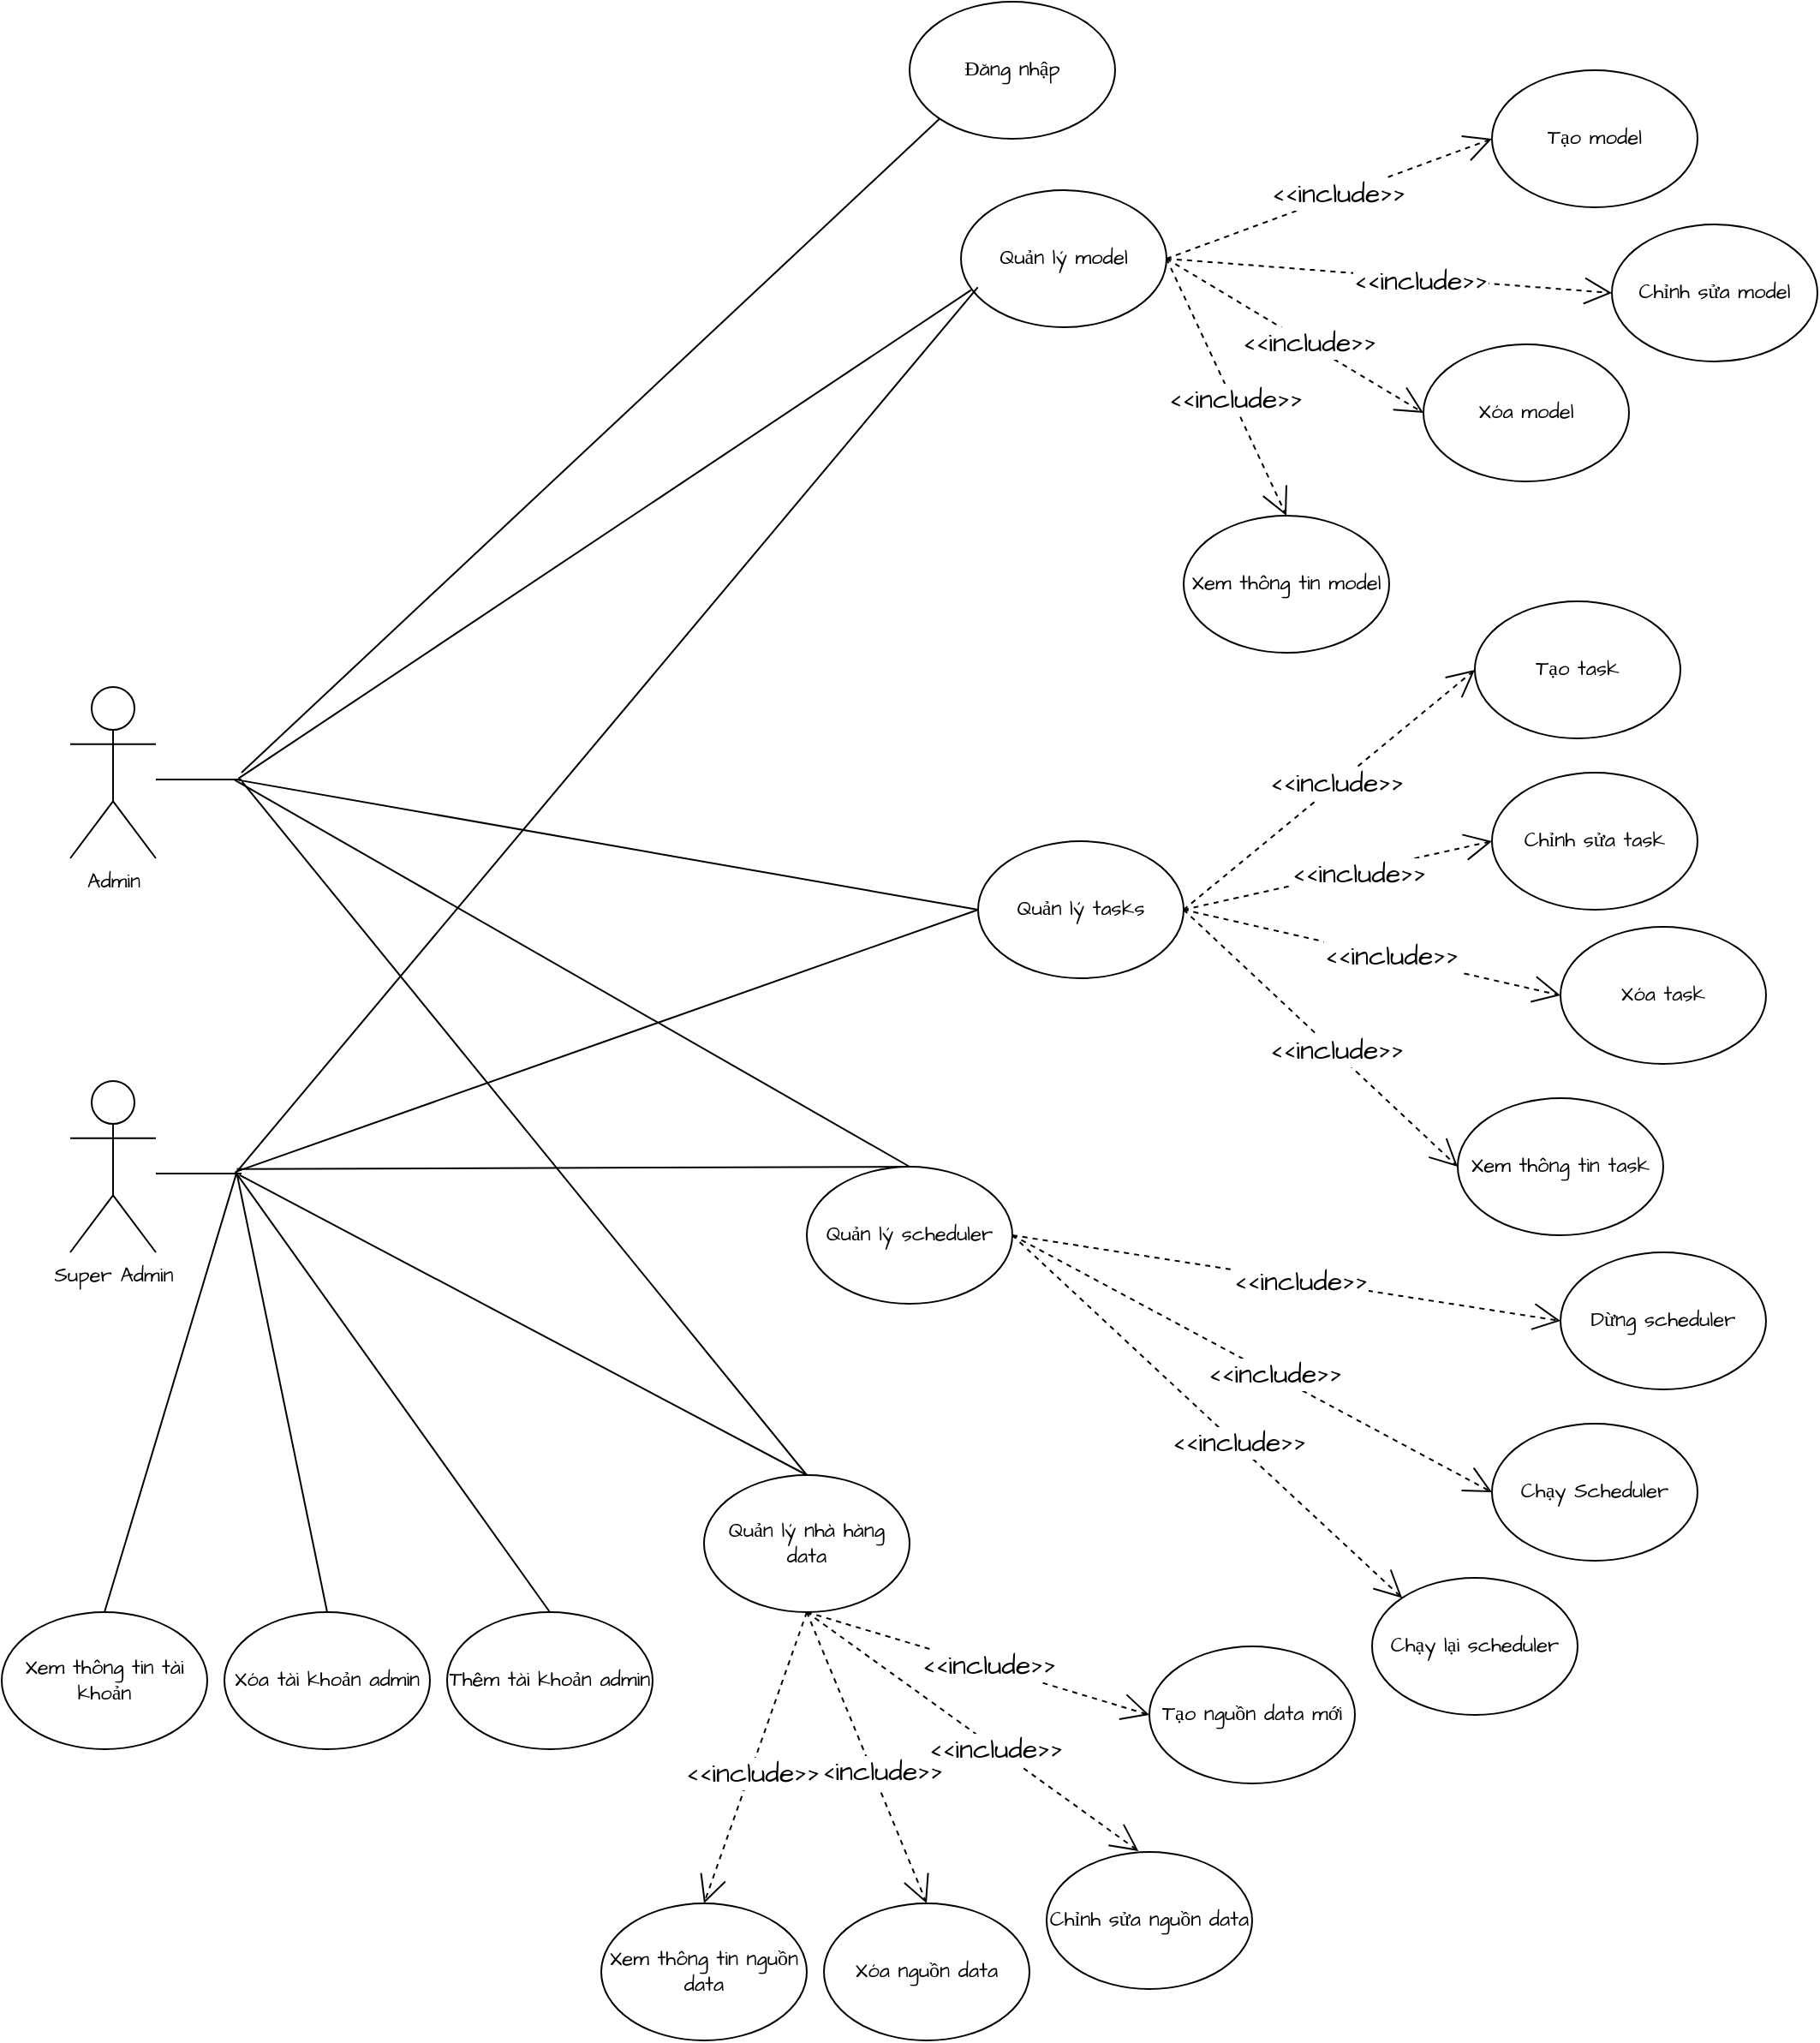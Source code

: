 <mxfile version="28.0.4">
  <diagram id="crDgKYAC4sgPaBMP0vJV" name="Page-1">
    <mxGraphModel dx="2612" dy="1627" grid="1" gridSize="10" guides="1" tooltips="1" connect="1" arrows="1" fold="1" page="1" pageScale="1" pageWidth="1100" pageHeight="850" math="0" shadow="0">
      <root>
        <mxCell id="0" />
        <mxCell id="1" parent="0" />
        <mxCell id="pz74ikTeV96kR6cz_8VZ-16" style="edgeStyle=none;curved=1;rounded=0;orthogonalLoop=1;jettySize=auto;html=1;exitX=0.963;exitY=0.434;exitDx=0;exitDy=0;exitPerimeter=0;entryX=0.049;entryY=0.729;entryDx=0;entryDy=0;fontFamily=Architects Daughter;fontSource=https%3A%2F%2Ffonts.googleapis.com%2Fcss%3Ffamily%3DArchitects%2BDaughter;fontSize=16;startSize=14;endArrow=none;endSize=14;sourcePerimeterSpacing=8;targetPerimeterSpacing=8;endFill=0;entryPerimeter=0;" parent="1" source="pz74ikTeV96kR6cz_8VZ-74" target="pz74ikTeV96kR6cz_8VZ-12" edge="1">
          <mxGeometry relative="1" as="geometry" />
        </mxCell>
        <mxCell id="pz74ikTeV96kR6cz_8VZ-24" style="edgeStyle=none;curved=1;rounded=0;orthogonalLoop=1;jettySize=auto;html=1;exitX=0.963;exitY=0.539;exitDx=0;exitDy=0;exitPerimeter=0;entryX=0;entryY=0.5;entryDx=0;entryDy=0;fontFamily=Architects Daughter;fontSource=https%3A%2F%2Ffonts.googleapis.com%2Fcss%3Ffamily%3DArchitects%2BDaughter;fontSize=16;startSize=14;endArrow=none;endSize=14;sourcePerimeterSpacing=8;targetPerimeterSpacing=8;endFill=0;" parent="1" source="pz74ikTeV96kR6cz_8VZ-74" target="pz74ikTeV96kR6cz_8VZ-23" edge="1">
          <mxGeometry relative="1" as="geometry" />
        </mxCell>
        <mxCell id="pz74ikTeV96kR6cz_8VZ-26" style="edgeStyle=none;curved=1;rounded=0;orthogonalLoop=1;jettySize=auto;html=1;exitX=0.921;exitY=0.539;exitDx=0;exitDy=0;exitPerimeter=0;entryX=0.5;entryY=0;entryDx=0;entryDy=0;fontFamily=Architects Daughter;fontSource=https%3A%2F%2Ffonts.googleapis.com%2Fcss%3Ffamily%3DArchitects%2BDaughter;fontSize=16;startSize=14;endArrow=none;endSize=14;sourcePerimeterSpacing=8;targetPerimeterSpacing=8;endFill=0;" parent="1" source="pz74ikTeV96kR6cz_8VZ-74" target="pz74ikTeV96kR6cz_8VZ-25" edge="1">
          <mxGeometry relative="1" as="geometry" />
        </mxCell>
        <mxCell id="pz74ikTeV96kR6cz_8VZ-28" style="edgeStyle=none;curved=1;rounded=0;orthogonalLoop=1;jettySize=auto;html=1;exitX=1.005;exitY=0.645;exitDx=0;exitDy=0;exitPerimeter=0;entryX=0.5;entryY=0;entryDx=0;entryDy=0;fontFamily=Architects Daughter;fontSource=https%3A%2F%2Ffonts.googleapis.com%2Fcss%3Ffamily%3DArchitects%2BDaughter;fontSize=16;startSize=14;endArrow=none;endSize=14;sourcePerimeterSpacing=8;targetPerimeterSpacing=8;endFill=0;" parent="1" source="pz74ikTeV96kR6cz_8VZ-74" target="pz74ikTeV96kR6cz_8VZ-27" edge="1">
          <mxGeometry relative="1" as="geometry" />
        </mxCell>
        <mxCell id="pz74ikTeV96kR6cz_8VZ-2" value="Admin" style="shape=umlActor;verticalLabelPosition=bottom;verticalAlign=top;html=1;outlineConnect=0;fontFamily=Architects Daughter;fontSource=https%3A%2F%2Ffonts.googleapis.com%2Fcss%3Ffamily%3DArchitects%2BDaughter;" parent="1" vertex="1">
          <mxGeometry x="-50" y="320" width="50" height="100" as="geometry" />
        </mxCell>
        <mxCell id="pz74ikTeV96kR6cz_8VZ-5" value="Tạo model" style="ellipse;whiteSpace=wrap;html=1;fontFamily=Architects Daughter;fontSource=https%3A%2F%2Ffonts.googleapis.com%2Fcss%3Ffamily%3DArchitects%2BDaughter;" parent="1" vertex="1">
          <mxGeometry x="780" y="-40" width="120" height="80" as="geometry" />
        </mxCell>
        <mxCell id="pz74ikTeV96kR6cz_8VZ-7" value="Chỉnh sửa model" style="ellipse;whiteSpace=wrap;html=1;fontFamily=Architects Daughter;fontSource=https%3A%2F%2Ffonts.googleapis.com%2Fcss%3Ffamily%3DArchitects%2BDaughter;" parent="1" vertex="1">
          <mxGeometry x="850" y="50" width="120" height="80" as="geometry" />
        </mxCell>
        <mxCell id="pz74ikTeV96kR6cz_8VZ-9" value="Xóa model" style="ellipse;whiteSpace=wrap;html=1;fontFamily=Architects Daughter;fontSource=https%3A%2F%2Ffonts.googleapis.com%2Fcss%3Ffamily%3DArchitects%2BDaughter;" parent="1" vertex="1">
          <mxGeometry x="740" y="120" width="120" height="80" as="geometry" />
        </mxCell>
        <mxCell id="pz74ikTeV96kR6cz_8VZ-13" style="edgeStyle=none;curved=1;rounded=0;orthogonalLoop=1;jettySize=auto;html=1;exitX=1;exitY=0.5;exitDx=0;exitDy=0;entryX=0;entryY=0.5;entryDx=0;entryDy=0;fontFamily=Architects Daughter;fontSource=https%3A%2F%2Ffonts.googleapis.com%2Fcss%3Ffamily%3DArchitects%2BDaughter;fontSize=16;startSize=14;endArrow=open;endSize=14;sourcePerimeterSpacing=8;targetPerimeterSpacing=8;dashed=1;" parent="1" source="pz74ikTeV96kR6cz_8VZ-12" target="pz74ikTeV96kR6cz_8VZ-5" edge="1">
          <mxGeometry relative="1" as="geometry" />
        </mxCell>
        <mxCell id="pz74ikTeV96kR6cz_8VZ-17" value="&amp;lt;&amp;lt;include&amp;gt;&amp;gt;" style="edgeLabel;html=1;align=center;verticalAlign=middle;resizable=0;points=[];fontSize=16;fontFamily=Architects Daughter;fontSource=https%3A%2F%2Ffonts.googleapis.com%2Fcss%3Ffamily%3DArchitects%2BDaughter;" parent="pz74ikTeV96kR6cz_8VZ-13" vertex="1" connectable="0">
          <mxGeometry x="0.053" y="1" relative="1" as="geometry">
            <mxPoint as="offset" />
          </mxGeometry>
        </mxCell>
        <mxCell id="pz74ikTeV96kR6cz_8VZ-14" style="edgeStyle=none;curved=1;rounded=0;orthogonalLoop=1;jettySize=auto;html=1;exitX=1;exitY=0.5;exitDx=0;exitDy=0;entryX=0;entryY=0.5;entryDx=0;entryDy=0;fontFamily=Architects Daughter;fontSource=https%3A%2F%2Ffonts.googleapis.com%2Fcss%3Ffamily%3DArchitects%2BDaughter;fontSize=16;startSize=14;endArrow=open;endSize=14;sourcePerimeterSpacing=8;targetPerimeterSpacing=8;dashed=1;" parent="1" source="pz74ikTeV96kR6cz_8VZ-12" target="pz74ikTeV96kR6cz_8VZ-7" edge="1">
          <mxGeometry relative="1" as="geometry" />
        </mxCell>
        <mxCell id="pz74ikTeV96kR6cz_8VZ-18" value="&amp;lt;&amp;lt;include&amp;gt;&amp;gt;" style="edgeLabel;html=1;align=center;verticalAlign=middle;resizable=0;points=[];fontSize=16;fontFamily=Architects Daughter;fontSource=https%3A%2F%2Ffonts.googleapis.com%2Fcss%3Ffamily%3DArchitects%2BDaughter;" parent="pz74ikTeV96kR6cz_8VZ-14" vertex="1" connectable="0">
          <mxGeometry x="0.136" y="-1" relative="1" as="geometry">
            <mxPoint as="offset" />
          </mxGeometry>
        </mxCell>
        <mxCell id="pz74ikTeV96kR6cz_8VZ-15" style="edgeStyle=none;curved=1;rounded=0;orthogonalLoop=1;jettySize=auto;html=1;exitX=1;exitY=0.5;exitDx=0;exitDy=0;entryX=0;entryY=0.5;entryDx=0;entryDy=0;fontFamily=Architects Daughter;fontSource=https%3A%2F%2Ffonts.googleapis.com%2Fcss%3Ffamily%3DArchitects%2BDaughter;fontSize=16;startSize=14;endArrow=open;endSize=14;sourcePerimeterSpacing=8;targetPerimeterSpacing=8;dashed=1;" parent="1" source="pz74ikTeV96kR6cz_8VZ-12" target="pz74ikTeV96kR6cz_8VZ-9" edge="1">
          <mxGeometry relative="1" as="geometry" />
        </mxCell>
        <mxCell id="pz74ikTeV96kR6cz_8VZ-19" value="&amp;lt;&amp;lt;include&amp;gt;&amp;gt;" style="edgeLabel;html=1;align=center;verticalAlign=middle;resizable=0;points=[];fontSize=16;fontFamily=Architects Daughter;fontSource=https%3A%2F%2Ffonts.googleapis.com%2Fcss%3Ffamily%3DArchitects%2BDaughter;" parent="pz74ikTeV96kR6cz_8VZ-15" vertex="1" connectable="0">
          <mxGeometry x="0.1" y="1" relative="1" as="geometry">
            <mxPoint as="offset" />
          </mxGeometry>
        </mxCell>
        <mxCell id="pz74ikTeV96kR6cz_8VZ-12" value="Quản lý model" style="ellipse;whiteSpace=wrap;html=1;fontFamily=Architects Daughter;fontSource=https%3A%2F%2Ffonts.googleapis.com%2Fcss%3Ffamily%3DArchitects%2BDaughter;" parent="1" vertex="1">
          <mxGeometry x="470" y="30" width="120" height="80" as="geometry" />
        </mxCell>
        <mxCell id="pz74ikTeV96kR6cz_8VZ-20" value="Xem thông tin model" style="ellipse;whiteSpace=wrap;html=1;fontFamily=Architects Daughter;fontSource=https%3A%2F%2Ffonts.googleapis.com%2Fcss%3Ffamily%3DArchitects%2BDaughter;" parent="1" vertex="1">
          <mxGeometry x="600" y="220" width="120" height="80" as="geometry" />
        </mxCell>
        <mxCell id="pz74ikTeV96kR6cz_8VZ-21" style="edgeStyle=none;curved=1;rounded=0;orthogonalLoop=1;jettySize=auto;html=1;exitX=1;exitY=0.5;exitDx=0;exitDy=0;entryX=0.5;entryY=0;entryDx=0;entryDy=0;fontFamily=Architects Daughter;fontSource=https%3A%2F%2Ffonts.googleapis.com%2Fcss%3Ffamily%3DArchitects%2BDaughter;fontSize=16;startSize=14;endArrow=open;endSize=14;sourcePerimeterSpacing=8;targetPerimeterSpacing=8;dashed=1;" parent="1" source="pz74ikTeV96kR6cz_8VZ-12" target="pz74ikTeV96kR6cz_8VZ-20" edge="1">
          <mxGeometry relative="1" as="geometry">
            <mxPoint x="600" y="120" as="sourcePoint" />
            <mxPoint x="860" y="260" as="targetPoint" />
          </mxGeometry>
        </mxCell>
        <mxCell id="pz74ikTeV96kR6cz_8VZ-22" value="&amp;lt;&amp;lt;include&amp;gt;&amp;gt;" style="edgeLabel;html=1;align=center;verticalAlign=middle;resizable=0;points=[];fontSize=16;fontFamily=Architects Daughter;fontSource=https%3A%2F%2Ffonts.googleapis.com%2Fcss%3Ffamily%3DArchitects%2BDaughter;" parent="pz74ikTeV96kR6cz_8VZ-21" vertex="1" connectable="0">
          <mxGeometry x="0.1" y="1" relative="1" as="geometry">
            <mxPoint as="offset" />
          </mxGeometry>
        </mxCell>
        <mxCell id="pz74ikTeV96kR6cz_8VZ-23" value="Quản lý tasks" style="ellipse;whiteSpace=wrap;html=1;fontFamily=Architects Daughter;fontSource=https%3A%2F%2Ffonts.googleapis.com%2Fcss%3Ffamily%3DArchitects%2BDaughter;" parent="1" vertex="1">
          <mxGeometry x="480" y="410" width="120" height="80" as="geometry" />
        </mxCell>
        <mxCell id="pz74ikTeV96kR6cz_8VZ-45" style="edgeStyle=none;curved=1;rounded=0;orthogonalLoop=1;jettySize=auto;html=1;exitX=1;exitY=0.5;exitDx=0;exitDy=0;entryX=0;entryY=0.5;entryDx=0;entryDy=0;fontFamily=Architects Daughter;fontSource=https%3A%2F%2Ffonts.googleapis.com%2Fcss%3Ffamily%3DArchitects%2BDaughter;fontSize=16;startSize=14;endArrow=open;endSize=14;sourcePerimeterSpacing=8;targetPerimeterSpacing=8;dashed=1;" parent="1" source="pz74ikTeV96kR6cz_8VZ-25" target="pz74ikTeV96kR6cz_8VZ-42" edge="1">
          <mxGeometry relative="1" as="geometry" />
        </mxCell>
        <mxCell id="pz74ikTeV96kR6cz_8VZ-48" value="&amp;lt;&amp;lt;include&amp;gt;&amp;gt;" style="edgeLabel;html=1;align=center;verticalAlign=middle;resizable=0;points=[];fontSize=16;fontFamily=Architects Daughter;fontSource=https%3A%2F%2Ffonts.googleapis.com%2Fcss%3Ffamily%3DArchitects%2BDaughter;" parent="pz74ikTeV96kR6cz_8VZ-45" vertex="1" connectable="0">
          <mxGeometry x="0.056" relative="1" as="geometry">
            <mxPoint x="-1" as="offset" />
          </mxGeometry>
        </mxCell>
        <mxCell id="pz74ikTeV96kR6cz_8VZ-46" style="edgeStyle=none;curved=1;rounded=0;orthogonalLoop=1;jettySize=auto;html=1;exitX=1;exitY=0.5;exitDx=0;exitDy=0;entryX=0;entryY=0.5;entryDx=0;entryDy=0;fontFamily=Architects Daughter;fontSource=https%3A%2F%2Ffonts.googleapis.com%2Fcss%3Ffamily%3DArchitects%2BDaughter;fontSize=16;startSize=14;endArrow=open;endSize=14;sourcePerimeterSpacing=8;targetPerimeterSpacing=8;dashed=1;" parent="1" source="pz74ikTeV96kR6cz_8VZ-25" target="pz74ikTeV96kR6cz_8VZ-43" edge="1">
          <mxGeometry relative="1" as="geometry" />
        </mxCell>
        <mxCell id="pz74ikTeV96kR6cz_8VZ-49" value="&amp;lt;&amp;lt;include&amp;gt;&amp;gt;" style="edgeLabel;html=1;align=center;verticalAlign=middle;resizable=0;points=[];fontSize=16;fontFamily=Architects Daughter;fontSource=https%3A%2F%2Ffonts.googleapis.com%2Fcss%3Ffamily%3DArchitects%2BDaughter;" parent="pz74ikTeV96kR6cz_8VZ-46" vertex="1" connectable="0">
          <mxGeometry x="0.09" y="1" relative="1" as="geometry">
            <mxPoint as="offset" />
          </mxGeometry>
        </mxCell>
        <mxCell id="pz74ikTeV96kR6cz_8VZ-47" style="edgeStyle=none;curved=1;rounded=0;orthogonalLoop=1;jettySize=auto;html=1;exitX=1;exitY=0.5;exitDx=0;exitDy=0;entryX=0;entryY=0;entryDx=0;entryDy=0;fontFamily=Architects Daughter;fontSource=https%3A%2F%2Ffonts.googleapis.com%2Fcss%3Ffamily%3DArchitects%2BDaughter;fontSize=16;startSize=14;endArrow=open;endSize=14;sourcePerimeterSpacing=8;targetPerimeterSpacing=8;dashed=1;" parent="1" source="pz74ikTeV96kR6cz_8VZ-25" target="pz74ikTeV96kR6cz_8VZ-44" edge="1">
          <mxGeometry relative="1" as="geometry" />
        </mxCell>
        <mxCell id="pz74ikTeV96kR6cz_8VZ-50" value="&amp;lt;&amp;lt;include&amp;gt;&amp;gt;" style="edgeLabel;html=1;align=center;verticalAlign=middle;resizable=0;points=[];fontSize=16;fontFamily=Architects Daughter;fontSource=https%3A%2F%2Ffonts.googleapis.com%2Fcss%3Ffamily%3DArchitects%2BDaughter;" parent="pz74ikTeV96kR6cz_8VZ-47" vertex="1" connectable="0">
          <mxGeometry x="0.149" y="1" relative="1" as="geometry">
            <mxPoint as="offset" />
          </mxGeometry>
        </mxCell>
        <mxCell id="pz74ikTeV96kR6cz_8VZ-25" value="Quản lý scheduler" style="ellipse;whiteSpace=wrap;html=1;fontFamily=Architects Daughter;fontSource=https%3A%2F%2Ffonts.googleapis.com%2Fcss%3Ffamily%3DArchitects%2BDaughter;" parent="1" vertex="1">
          <mxGeometry x="380" y="600" width="120" height="80" as="geometry" />
        </mxCell>
        <mxCell id="pz74ikTeV96kR6cz_8VZ-27" value="Quản lý nhà hàng data" style="ellipse;whiteSpace=wrap;html=1;fontFamily=Architects Daughter;fontSource=https%3A%2F%2Ffonts.googleapis.com%2Fcss%3Ffamily%3DArchitects%2BDaughter;" parent="1" vertex="1">
          <mxGeometry x="320" y="780" width="120" height="80" as="geometry" />
        </mxCell>
        <mxCell id="pz74ikTeV96kR6cz_8VZ-30" value="Tạo task" style="ellipse;whiteSpace=wrap;html=1;fontFamily=Architects Daughter;fontSource=https%3A%2F%2Ffonts.googleapis.com%2Fcss%3Ffamily%3DArchitects%2BDaughter;" parent="1" vertex="1">
          <mxGeometry x="770" y="270" width="120" height="80" as="geometry" />
        </mxCell>
        <mxCell id="pz74ikTeV96kR6cz_8VZ-31" value="Chỉnh sửa task" style="ellipse;whiteSpace=wrap;html=1;fontFamily=Architects Daughter;fontSource=https%3A%2F%2Ffonts.googleapis.com%2Fcss%3Ffamily%3DArchitects%2BDaughter;" parent="1" vertex="1">
          <mxGeometry x="780" y="370" width="120" height="80" as="geometry" />
        </mxCell>
        <mxCell id="pz74ikTeV96kR6cz_8VZ-32" value="Xóa task" style="ellipse;whiteSpace=wrap;html=1;fontFamily=Architects Daughter;fontSource=https%3A%2F%2Ffonts.googleapis.com%2Fcss%3Ffamily%3DArchitects%2BDaughter;" parent="1" vertex="1">
          <mxGeometry x="820" y="460" width="120" height="80" as="geometry" />
        </mxCell>
        <mxCell id="pz74ikTeV96kR6cz_8VZ-33" style="edgeStyle=none;curved=1;rounded=0;orthogonalLoop=1;jettySize=auto;html=1;exitX=1;exitY=0.5;exitDx=0;exitDy=0;entryX=0;entryY=0.5;entryDx=0;entryDy=0;fontFamily=Architects Daughter;fontSource=https%3A%2F%2Ffonts.googleapis.com%2Fcss%3Ffamily%3DArchitects%2BDaughter;fontSize=16;startSize=14;endArrow=open;endSize=14;sourcePerimeterSpacing=8;targetPerimeterSpacing=8;dashed=1;" parent="1" source="pz74ikTeV96kR6cz_8VZ-23" target="pz74ikTeV96kR6cz_8VZ-30" edge="1">
          <mxGeometry relative="1" as="geometry">
            <mxPoint x="780" y="440" as="sourcePoint" />
          </mxGeometry>
        </mxCell>
        <mxCell id="pz74ikTeV96kR6cz_8VZ-34" value="&amp;lt;&amp;lt;include&amp;gt;&amp;gt;" style="edgeLabel;html=1;align=center;verticalAlign=middle;resizable=0;points=[];fontSize=16;fontFamily=Architects Daughter;fontSource=https%3A%2F%2Ffonts.googleapis.com%2Fcss%3Ffamily%3DArchitects%2BDaughter;" parent="pz74ikTeV96kR6cz_8VZ-33" vertex="1" connectable="0">
          <mxGeometry x="0.053" y="1" relative="1" as="geometry">
            <mxPoint as="offset" />
          </mxGeometry>
        </mxCell>
        <mxCell id="pz74ikTeV96kR6cz_8VZ-35" style="edgeStyle=none;curved=1;rounded=0;orthogonalLoop=1;jettySize=auto;html=1;exitX=1;exitY=0.5;exitDx=0;exitDy=0;entryX=0;entryY=0.5;entryDx=0;entryDy=0;fontFamily=Architects Daughter;fontSource=https%3A%2F%2Ffonts.googleapis.com%2Fcss%3Ffamily%3DArchitects%2BDaughter;fontSize=16;startSize=14;endArrow=open;endSize=14;sourcePerimeterSpacing=8;targetPerimeterSpacing=8;dashed=1;" parent="1" source="pz74ikTeV96kR6cz_8VZ-23" target="pz74ikTeV96kR6cz_8VZ-31" edge="1">
          <mxGeometry relative="1" as="geometry">
            <mxPoint x="780" y="440" as="sourcePoint" />
          </mxGeometry>
        </mxCell>
        <mxCell id="pz74ikTeV96kR6cz_8VZ-36" value="&amp;lt;&amp;lt;include&amp;gt;&amp;gt;" style="edgeLabel;html=1;align=center;verticalAlign=middle;resizable=0;points=[];fontSize=16;fontFamily=Architects Daughter;fontSource=https%3A%2F%2Ffonts.googleapis.com%2Fcss%3Ffamily%3DArchitects%2BDaughter;" parent="pz74ikTeV96kR6cz_8VZ-35" vertex="1" connectable="0">
          <mxGeometry x="0.136" y="-1" relative="1" as="geometry">
            <mxPoint as="offset" />
          </mxGeometry>
        </mxCell>
        <mxCell id="pz74ikTeV96kR6cz_8VZ-37" style="edgeStyle=none;curved=1;rounded=0;orthogonalLoop=1;jettySize=auto;html=1;exitX=1;exitY=0.5;exitDx=0;exitDy=0;entryX=0;entryY=0.5;entryDx=0;entryDy=0;fontFamily=Architects Daughter;fontSource=https%3A%2F%2Ffonts.googleapis.com%2Fcss%3Ffamily%3DArchitects%2BDaughter;fontSize=16;startSize=14;endArrow=open;endSize=14;sourcePerimeterSpacing=8;targetPerimeterSpacing=8;dashed=1;" parent="1" source="pz74ikTeV96kR6cz_8VZ-23" target="pz74ikTeV96kR6cz_8VZ-32" edge="1">
          <mxGeometry relative="1" as="geometry">
            <mxPoint x="780" y="440" as="sourcePoint" />
          </mxGeometry>
        </mxCell>
        <mxCell id="pz74ikTeV96kR6cz_8VZ-38" value="&amp;lt;&amp;lt;include&amp;gt;&amp;gt;" style="edgeLabel;html=1;align=center;verticalAlign=middle;resizable=0;points=[];fontSize=16;fontFamily=Architects Daughter;fontSource=https%3A%2F%2Ffonts.googleapis.com%2Fcss%3Ffamily%3DArchitects%2BDaughter;" parent="pz74ikTeV96kR6cz_8VZ-37" vertex="1" connectable="0">
          <mxGeometry x="0.1" y="1" relative="1" as="geometry">
            <mxPoint as="offset" />
          </mxGeometry>
        </mxCell>
        <mxCell id="pz74ikTeV96kR6cz_8VZ-39" value="Xem thông tin task" style="ellipse;whiteSpace=wrap;html=1;fontFamily=Architects Daughter;fontSource=https%3A%2F%2Ffonts.googleapis.com%2Fcss%3Ffamily%3DArchitects%2BDaughter;" parent="1" vertex="1">
          <mxGeometry x="760" y="560" width="120" height="80" as="geometry" />
        </mxCell>
        <mxCell id="pz74ikTeV96kR6cz_8VZ-40" style="edgeStyle=none;curved=1;rounded=0;orthogonalLoop=1;jettySize=auto;html=1;exitX=1;exitY=0.5;exitDx=0;exitDy=0;entryX=0;entryY=0.5;entryDx=0;entryDy=0;fontFamily=Architects Daughter;fontSource=https%3A%2F%2Ffonts.googleapis.com%2Fcss%3Ffamily%3DArchitects%2BDaughter;fontSize=16;startSize=14;endArrow=open;endSize=14;sourcePerimeterSpacing=8;targetPerimeterSpacing=8;dashed=1;" parent="1" source="pz74ikTeV96kR6cz_8VZ-23" target="pz74ikTeV96kR6cz_8VZ-39" edge="1">
          <mxGeometry relative="1" as="geometry">
            <mxPoint x="780" y="440" as="sourcePoint" />
            <mxPoint x="1050" y="630" as="targetPoint" />
          </mxGeometry>
        </mxCell>
        <mxCell id="pz74ikTeV96kR6cz_8VZ-41" value="&amp;lt;&amp;lt;include&amp;gt;&amp;gt;" style="edgeLabel;html=1;align=center;verticalAlign=middle;resizable=0;points=[];fontSize=16;fontFamily=Architects Daughter;fontSource=https%3A%2F%2Ffonts.googleapis.com%2Fcss%3Ffamily%3DArchitects%2BDaughter;" parent="pz74ikTeV96kR6cz_8VZ-40" vertex="1" connectable="0">
          <mxGeometry x="0.1" y="1" relative="1" as="geometry">
            <mxPoint as="offset" />
          </mxGeometry>
        </mxCell>
        <mxCell id="pz74ikTeV96kR6cz_8VZ-42" value="Dừng scheduler" style="ellipse;whiteSpace=wrap;html=1;fontFamily=Architects Daughter;fontSource=https%3A%2F%2Ffonts.googleapis.com%2Fcss%3Ffamily%3DArchitects%2BDaughter;" parent="1" vertex="1">
          <mxGeometry x="820" y="650" width="120" height="80" as="geometry" />
        </mxCell>
        <mxCell id="pz74ikTeV96kR6cz_8VZ-43" value="Chạy Scheduler" style="ellipse;whiteSpace=wrap;html=1;fontFamily=Architects Daughter;fontSource=https%3A%2F%2Ffonts.googleapis.com%2Fcss%3Ffamily%3DArchitects%2BDaughter;" parent="1" vertex="1">
          <mxGeometry x="780" y="750" width="120" height="80" as="geometry" />
        </mxCell>
        <mxCell id="pz74ikTeV96kR6cz_8VZ-44" value="Chạy lại scheduler" style="ellipse;whiteSpace=wrap;html=1;fontFamily=Architects Daughter;fontSource=https%3A%2F%2Ffonts.googleapis.com%2Fcss%3Ffamily%3DArchitects%2BDaughter;" parent="1" vertex="1">
          <mxGeometry x="710" y="840" width="120" height="80" as="geometry" />
        </mxCell>
        <mxCell id="pz74ikTeV96kR6cz_8VZ-51" value="Tạo nguồn data mới" style="ellipse;whiteSpace=wrap;html=1;fontFamily=Architects Daughter;fontSource=https%3A%2F%2Ffonts.googleapis.com%2Fcss%3Ffamily%3DArchitects%2BDaughter;" parent="1" vertex="1">
          <mxGeometry x="580" y="880" width="120" height="80" as="geometry" />
        </mxCell>
        <mxCell id="pz74ikTeV96kR6cz_8VZ-52" value="Chỉnh sửa nguồn data" style="ellipse;whiteSpace=wrap;html=1;fontFamily=Architects Daughter;fontSource=https%3A%2F%2Ffonts.googleapis.com%2Fcss%3Ffamily%3DArchitects%2BDaughter;" parent="1" vertex="1">
          <mxGeometry x="520" y="1000" width="120" height="80" as="geometry" />
        </mxCell>
        <mxCell id="pz74ikTeV96kR6cz_8VZ-53" value="Xóa nguồn data" style="ellipse;whiteSpace=wrap;html=1;fontFamily=Architects Daughter;fontSource=https%3A%2F%2Ffonts.googleapis.com%2Fcss%3Ffamily%3DArchitects%2BDaughter;" parent="1" vertex="1">
          <mxGeometry x="390" y="1030" width="120" height="80" as="geometry" />
        </mxCell>
        <mxCell id="pz74ikTeV96kR6cz_8VZ-54" style="edgeStyle=none;curved=1;rounded=0;orthogonalLoop=1;jettySize=auto;html=1;exitX=0.5;exitY=1;exitDx=0;exitDy=0;entryX=0;entryY=0.5;entryDx=0;entryDy=0;fontFamily=Architects Daughter;fontSource=https%3A%2F%2Ffonts.googleapis.com%2Fcss%3Ffamily%3DArchitects%2BDaughter;fontSize=16;startSize=14;endArrow=open;endSize=14;sourcePerimeterSpacing=8;targetPerimeterSpacing=8;dashed=1;" parent="1" source="pz74ikTeV96kR6cz_8VZ-27" target="pz74ikTeV96kR6cz_8VZ-51" edge="1">
          <mxGeometry relative="1" as="geometry">
            <mxPoint x="350" y="960" as="sourcePoint" />
          </mxGeometry>
        </mxCell>
        <mxCell id="pz74ikTeV96kR6cz_8VZ-55" value="&amp;lt;&amp;lt;include&amp;gt;&amp;gt;" style="edgeLabel;html=1;align=center;verticalAlign=middle;resizable=0;points=[];fontSize=16;fontFamily=Architects Daughter;fontSource=https%3A%2F%2Ffonts.googleapis.com%2Fcss%3Ffamily%3DArchitects%2BDaughter;" parent="pz74ikTeV96kR6cz_8VZ-54" vertex="1" connectable="0">
          <mxGeometry x="0.053" y="1" relative="1" as="geometry">
            <mxPoint as="offset" />
          </mxGeometry>
        </mxCell>
        <mxCell id="pz74ikTeV96kR6cz_8VZ-56" style="edgeStyle=none;curved=1;rounded=0;orthogonalLoop=1;jettySize=auto;html=1;exitX=0.5;exitY=1;exitDx=0;exitDy=0;entryX=0.447;entryY=-0.007;entryDx=0;entryDy=0;fontFamily=Architects Daughter;fontSource=https%3A%2F%2Ffonts.googleapis.com%2Fcss%3Ffamily%3DArchitects%2BDaughter;fontSize=16;startSize=14;endArrow=open;endSize=14;sourcePerimeterSpacing=8;targetPerimeterSpacing=8;dashed=1;entryPerimeter=0;" parent="1" source="pz74ikTeV96kR6cz_8VZ-27" target="pz74ikTeV96kR6cz_8VZ-52" edge="1">
          <mxGeometry relative="1" as="geometry">
            <mxPoint x="350" y="960" as="sourcePoint" />
          </mxGeometry>
        </mxCell>
        <mxCell id="pz74ikTeV96kR6cz_8VZ-57" value="&amp;lt;&amp;lt;include&amp;gt;&amp;gt;" style="edgeLabel;html=1;align=center;verticalAlign=middle;resizable=0;points=[];fontSize=16;fontFamily=Architects Daughter;fontSource=https%3A%2F%2Ffonts.googleapis.com%2Fcss%3Ffamily%3DArchitects%2BDaughter;" parent="pz74ikTeV96kR6cz_8VZ-56" vertex="1" connectable="0">
          <mxGeometry x="0.136" y="-1" relative="1" as="geometry">
            <mxPoint as="offset" />
          </mxGeometry>
        </mxCell>
        <mxCell id="pz74ikTeV96kR6cz_8VZ-58" style="edgeStyle=none;curved=1;rounded=0;orthogonalLoop=1;jettySize=auto;html=1;exitX=0.5;exitY=1;exitDx=0;exitDy=0;entryX=0.5;entryY=0;entryDx=0;entryDy=0;fontFamily=Architects Daughter;fontSource=https%3A%2F%2Ffonts.googleapis.com%2Fcss%3Ffamily%3DArchitects%2BDaughter;fontSize=16;startSize=14;endArrow=open;endSize=14;sourcePerimeterSpacing=8;targetPerimeterSpacing=8;dashed=1;" parent="1" source="pz74ikTeV96kR6cz_8VZ-27" target="pz74ikTeV96kR6cz_8VZ-53" edge="1">
          <mxGeometry relative="1" as="geometry">
            <mxPoint x="350" y="960" as="sourcePoint" />
          </mxGeometry>
        </mxCell>
        <mxCell id="pz74ikTeV96kR6cz_8VZ-59" value="&amp;lt;&amp;lt;include&amp;gt;&amp;gt;" style="edgeLabel;html=1;align=center;verticalAlign=middle;resizable=0;points=[];fontSize=16;fontFamily=Architects Daughter;fontSource=https%3A%2F%2Ffonts.googleapis.com%2Fcss%3Ffamily%3DArchitects%2BDaughter;" parent="pz74ikTeV96kR6cz_8VZ-58" vertex="1" connectable="0">
          <mxGeometry x="0.1" y="1" relative="1" as="geometry">
            <mxPoint as="offset" />
          </mxGeometry>
        </mxCell>
        <mxCell id="pz74ikTeV96kR6cz_8VZ-60" value="Xem thông tin nguồn&lt;div&gt;data&lt;/div&gt;" style="ellipse;whiteSpace=wrap;html=1;fontFamily=Architects Daughter;fontSource=https%3A%2F%2Ffonts.googleapis.com%2Fcss%3Ffamily%3DArchitects%2BDaughter;" parent="1" vertex="1">
          <mxGeometry x="260" y="1030" width="120" height="80" as="geometry" />
        </mxCell>
        <mxCell id="pz74ikTeV96kR6cz_8VZ-61" style="edgeStyle=none;curved=1;rounded=0;orthogonalLoop=1;jettySize=auto;html=1;exitX=0.5;exitY=1;exitDx=0;exitDy=0;entryX=0.5;entryY=0;entryDx=0;entryDy=0;fontFamily=Architects Daughter;fontSource=https%3A%2F%2Ffonts.googleapis.com%2Fcss%3Ffamily%3DArchitects%2BDaughter;fontSize=16;startSize=14;endArrow=open;endSize=14;sourcePerimeterSpacing=8;targetPerimeterSpacing=8;dashed=1;" parent="1" source="pz74ikTeV96kR6cz_8VZ-27" target="pz74ikTeV96kR6cz_8VZ-60" edge="1">
          <mxGeometry relative="1" as="geometry">
            <mxPoint x="350" y="960" as="sourcePoint" />
            <mxPoint x="620" y="1150" as="targetPoint" />
          </mxGeometry>
        </mxCell>
        <mxCell id="pz74ikTeV96kR6cz_8VZ-62" value="&amp;lt;&amp;lt;include&amp;gt;&amp;gt;" style="edgeLabel;html=1;align=center;verticalAlign=middle;resizable=0;points=[];fontSize=16;fontFamily=Architects Daughter;fontSource=https%3A%2F%2Ffonts.googleapis.com%2Fcss%3Ffamily%3DArchitects%2BDaughter;" parent="pz74ikTeV96kR6cz_8VZ-61" vertex="1" connectable="0">
          <mxGeometry x="0.1" y="1" relative="1" as="geometry">
            <mxPoint as="offset" />
          </mxGeometry>
        </mxCell>
        <mxCell id="pz74ikTeV96kR6cz_8VZ-67" style="edgeStyle=none;curved=1;rounded=0;orthogonalLoop=1;jettySize=auto;html=1;exitX=0.928;exitY=0.382;exitDx=0;exitDy=0;exitPerimeter=0;entryX=0.5;entryY=0;entryDx=0;entryDy=0;fontFamily=Architects Daughter;fontSource=https%3A%2F%2Ffonts.googleapis.com%2Fcss%3Ffamily%3DArchitects%2BDaughter;fontSize=16;startSize=14;endArrow=none;endSize=14;sourcePerimeterSpacing=8;targetPerimeterSpacing=8;endFill=0;" parent="1" source="pz74ikTeV96kR6cz_8VZ-75" target="pz74ikTeV96kR6cz_8VZ-64" edge="1">
          <mxGeometry relative="1" as="geometry" />
        </mxCell>
        <mxCell id="pz74ikTeV96kR6cz_8VZ-68" style="edgeStyle=none;curved=1;rounded=0;orthogonalLoop=1;jettySize=auto;html=1;exitX=0.945;exitY=0.487;exitDx=0;exitDy=0;exitPerimeter=0;entryX=0.5;entryY=0;entryDx=0;entryDy=0;fontFamily=Architects Daughter;fontSource=https%3A%2F%2Ffonts.googleapis.com%2Fcss%3Ffamily%3DArchitects%2BDaughter;fontSize=16;startSize=14;endArrow=none;endSize=14;sourcePerimeterSpacing=8;targetPerimeterSpacing=8;endFill=0;" parent="1" source="pz74ikTeV96kR6cz_8VZ-75" target="pz74ikTeV96kR6cz_8VZ-65" edge="1">
          <mxGeometry relative="1" as="geometry" />
        </mxCell>
        <mxCell id="pz74ikTeV96kR6cz_8VZ-69" style="edgeStyle=none;curved=1;rounded=0;orthogonalLoop=1;jettySize=auto;html=1;exitX=0.945;exitY=0.382;exitDx=0;exitDy=0;exitPerimeter=0;entryX=0.5;entryY=0;entryDx=0;entryDy=0;fontFamily=Architects Daughter;fontSource=https%3A%2F%2Ffonts.googleapis.com%2Fcss%3Ffamily%3DArchitects%2BDaughter;fontSize=16;startSize=14;endArrow=none;endSize=14;sourcePerimeterSpacing=8;targetPerimeterSpacing=8;endFill=0;" parent="1" source="pz74ikTeV96kR6cz_8VZ-75" target="pz74ikTeV96kR6cz_8VZ-66" edge="1">
          <mxGeometry relative="1" as="geometry" />
        </mxCell>
        <mxCell id="pz74ikTeV96kR6cz_8VZ-70" style="edgeStyle=none;curved=1;rounded=0;orthogonalLoop=1;jettySize=auto;html=1;exitX=0.928;exitY=0.487;exitDx=0;exitDy=0;exitPerimeter=0;entryX=0.082;entryY=0.709;entryDx=0;entryDy=0;fontFamily=Architects Daughter;fontSource=https%3A%2F%2Ffonts.googleapis.com%2Fcss%3Ffamily%3DArchitects%2BDaughter;fontSize=16;startSize=14;endArrow=none;endSize=14;sourcePerimeterSpacing=8;targetPerimeterSpacing=8;endFill=0;entryPerimeter=0;" parent="1" source="pz74ikTeV96kR6cz_8VZ-75" target="pz74ikTeV96kR6cz_8VZ-12" edge="1">
          <mxGeometry relative="1" as="geometry" />
        </mxCell>
        <mxCell id="pz74ikTeV96kR6cz_8VZ-71" style="edgeStyle=none;curved=1;rounded=0;orthogonalLoop=1;jettySize=auto;html=1;exitX=0.928;exitY=0.382;exitDx=0;exitDy=0;exitPerimeter=0;entryX=0;entryY=0.5;entryDx=0;entryDy=0;fontFamily=Architects Daughter;fontSource=https%3A%2F%2Ffonts.googleapis.com%2Fcss%3Ffamily%3DArchitects%2BDaughter;fontSize=16;startSize=14;endArrow=none;endSize=14;sourcePerimeterSpacing=8;targetPerimeterSpacing=8;endFill=0;" parent="1" source="pz74ikTeV96kR6cz_8VZ-75" target="pz74ikTeV96kR6cz_8VZ-23" edge="1">
          <mxGeometry relative="1" as="geometry" />
        </mxCell>
        <mxCell id="pz74ikTeV96kR6cz_8VZ-72" style="edgeStyle=none;curved=1;rounded=0;orthogonalLoop=1;jettySize=auto;html=1;exitX=0.945;exitY=0.171;exitDx=0;exitDy=0;exitPerimeter=0;entryX=0.5;entryY=0;entryDx=0;entryDy=0;fontFamily=Architects Daughter;fontSource=https%3A%2F%2Ffonts.googleapis.com%2Fcss%3Ffamily%3DArchitects%2BDaughter;fontSize=16;startSize=14;endArrow=none;endSize=14;sourcePerimeterSpacing=8;targetPerimeterSpacing=8;endFill=0;" parent="1" source="pz74ikTeV96kR6cz_8VZ-75" target="pz74ikTeV96kR6cz_8VZ-25" edge="1">
          <mxGeometry relative="1" as="geometry" />
        </mxCell>
        <mxCell id="pz74ikTeV96kR6cz_8VZ-73" style="edgeStyle=none;curved=1;rounded=0;orthogonalLoop=1;jettySize=auto;html=1;exitX=0.975;exitY=0.602;exitDx=0;exitDy=0;exitPerimeter=0;entryX=0.5;entryY=0;entryDx=0;entryDy=0;fontFamily=Architects Daughter;fontSource=https%3A%2F%2Ffonts.googleapis.com%2Fcss%3Ffamily%3DArchitects%2BDaughter;fontSize=16;startSize=14;endArrow=none;endSize=14;sourcePerimeterSpacing=8;targetPerimeterSpacing=8;endFill=0;" parent="1" source="pz74ikTeV96kR6cz_8VZ-75" target="pz74ikTeV96kR6cz_8VZ-27" edge="1">
          <mxGeometry relative="1" as="geometry" />
        </mxCell>
        <mxCell id="pz74ikTeV96kR6cz_8VZ-63" value="Super Admin" style="shape=umlActor;verticalLabelPosition=bottom;verticalAlign=top;html=1;outlineConnect=0;fontFamily=Architects Daughter;fontSource=https%3A%2F%2Ffonts.googleapis.com%2Fcss%3Ffamily%3DArchitects%2BDaughter;" parent="1" vertex="1">
          <mxGeometry x="-50" y="550" width="50" height="100" as="geometry" />
        </mxCell>
        <mxCell id="pz74ikTeV96kR6cz_8VZ-64" value="Thêm tài khoản admin" style="ellipse;whiteSpace=wrap;html=1;fontFamily=Architects Daughter;fontSource=https%3A%2F%2Ffonts.googleapis.com%2Fcss%3Ffamily%3DArchitects%2BDaughter;" parent="1" vertex="1">
          <mxGeometry x="170" y="860" width="120" height="80" as="geometry" />
        </mxCell>
        <mxCell id="pz74ikTeV96kR6cz_8VZ-65" value="Xóa tài khoản admin" style="ellipse;whiteSpace=wrap;html=1;fontFamily=Architects Daughter;fontSource=https%3A%2F%2Ffonts.googleapis.com%2Fcss%3Ffamily%3DArchitects%2BDaughter;" parent="1" vertex="1">
          <mxGeometry x="40" y="860" width="120" height="80" as="geometry" />
        </mxCell>
        <mxCell id="pz74ikTeV96kR6cz_8VZ-66" value="Xem thông tin tài khoản" style="ellipse;whiteSpace=wrap;html=1;fontFamily=Architects Daughter;fontSource=https%3A%2F%2Ffonts.googleapis.com%2Fcss%3Ffamily%3DArchitects%2BDaughter;" parent="1" vertex="1">
          <mxGeometry x="-90" y="860" width="120" height="80" as="geometry" />
        </mxCell>
        <mxCell id="pz74ikTeV96kR6cz_8VZ-74" value="" style="line;strokeWidth=1;fillColor=none;align=left;verticalAlign=middle;spacingTop=-1;spacingLeft=3;spacingRight=3;rotatable=0;labelPosition=right;points=[];portConstraint=eastwest;strokeColor=inherit;fontFamily=Architects Daughter;fontSource=https%3A%2F%2Ffonts.googleapis.com%2Fcss%3Ffamily%3DArchitects%2BDaughter;" parent="1" vertex="1">
          <mxGeometry y="370" width="50" height="8" as="geometry" />
        </mxCell>
        <mxCell id="pz74ikTeV96kR6cz_8VZ-75" value="" style="line;strokeWidth=1;fillColor=none;align=left;verticalAlign=middle;spacingTop=-1;spacingLeft=3;spacingRight=3;rotatable=0;labelPosition=right;points=[];portConstraint=eastwest;strokeColor=inherit;fontFamily=Architects Daughter;fontSource=https%3A%2F%2Ffonts.googleapis.com%2Fcss%3Ffamily%3DArchitects%2BDaughter;" parent="1" vertex="1">
          <mxGeometry y="600" width="50" height="8" as="geometry" />
        </mxCell>
        <mxCell id="vrLS-OWnsT858FHgo4uk-1" value="Đăng nhập" style="ellipse;whiteSpace=wrap;html=1;fontFamily=Architects Daughter;fontSource=https%3A%2F%2Ffonts.googleapis.com%2Fcss%3Ffamily%3DArchitects%2BDaughter;" parent="1" vertex="1">
          <mxGeometry x="440" y="-80" width="120" height="80" as="geometry" />
        </mxCell>
        <mxCell id="vrLS-OWnsT858FHgo4uk-2" value="" style="edgeStyle=none;orthogonalLoop=1;jettySize=auto;html=1;rounded=0;fontFamily=Architects Daughter;fontSource=https%3A%2F%2Ffonts.googleapis.com%2Fcss%3Ffamily%3DArchitects%2BDaughter;fontSize=16;startSize=14;endArrow=none;endSize=14;sourcePerimeterSpacing=8;targetPerimeterSpacing=8;curved=1;entryX=0;entryY=1;entryDx=0;entryDy=0;exitX=1;exitY=0;exitDx=0;exitDy=0;exitPerimeter=0;endFill=0;" parent="1" source="pz74ikTeV96kR6cz_8VZ-74" target="vrLS-OWnsT858FHgo4uk-1" edge="1">
          <mxGeometry width="140" relative="1" as="geometry">
            <mxPoint x="170" y="90" as="sourcePoint" />
            <mxPoint x="310" y="90" as="targetPoint" />
            <Array as="points" />
          </mxGeometry>
        </mxCell>
      </root>
    </mxGraphModel>
  </diagram>
</mxfile>
